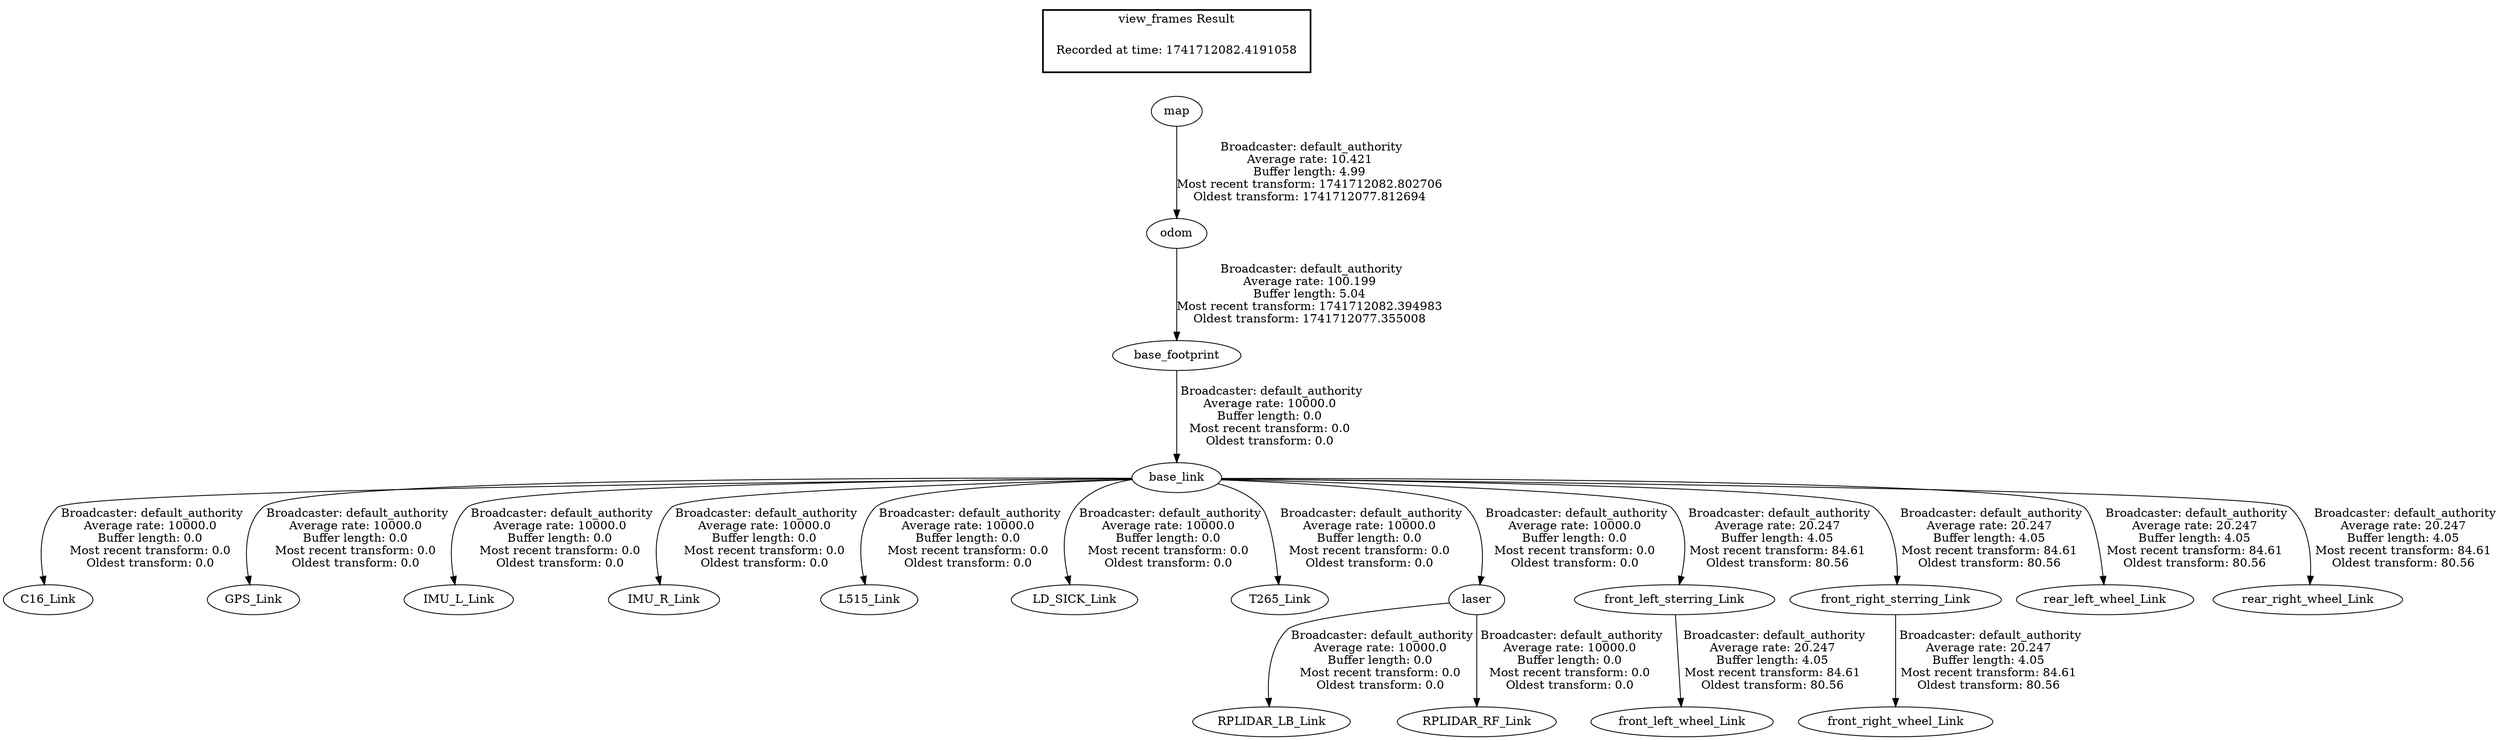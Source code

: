 digraph G {
"odom" -> "base_footprint"[label=" Broadcaster: default_authority\nAverage rate: 100.199\nBuffer length: 5.04\nMost recent transform: 1741712082.394983\nOldest transform: 1741712077.355008\n"];
"map" -> "odom"[label=" Broadcaster: default_authority\nAverage rate: 10.421\nBuffer length: 4.99\nMost recent transform: 1741712082.802706\nOldest transform: 1741712077.812694\n"];
"base_link" -> "C16_Link"[label=" Broadcaster: default_authority\nAverage rate: 10000.0\nBuffer length: 0.0\nMost recent transform: 0.0\nOldest transform: 0.0\n"];
"base_footprint" -> "base_link"[label=" Broadcaster: default_authority\nAverage rate: 10000.0\nBuffer length: 0.0\nMost recent transform: 0.0\nOldest transform: 0.0\n"];
"base_link" -> "GPS_Link"[label=" Broadcaster: default_authority\nAverage rate: 10000.0\nBuffer length: 0.0\nMost recent transform: 0.0\nOldest transform: 0.0\n"];
"base_link" -> "IMU_L_Link"[label=" Broadcaster: default_authority\nAverage rate: 10000.0\nBuffer length: 0.0\nMost recent transform: 0.0\nOldest transform: 0.0\n"];
"base_link" -> "IMU_R_Link"[label=" Broadcaster: default_authority\nAverage rate: 10000.0\nBuffer length: 0.0\nMost recent transform: 0.0\nOldest transform: 0.0\n"];
"base_link" -> "L515_Link"[label=" Broadcaster: default_authority\nAverage rate: 10000.0\nBuffer length: 0.0\nMost recent transform: 0.0\nOldest transform: 0.0\n"];
"base_link" -> "LD_SICK_Link"[label=" Broadcaster: default_authority\nAverage rate: 10000.0\nBuffer length: 0.0\nMost recent transform: 0.0\nOldest transform: 0.0\n"];
"base_link" -> "T265_Link"[label=" Broadcaster: default_authority\nAverage rate: 10000.0\nBuffer length: 0.0\nMost recent transform: 0.0\nOldest transform: 0.0\n"];
"base_link" -> "laser"[label=" Broadcaster: default_authority\nAverage rate: 10000.0\nBuffer length: 0.0\nMost recent transform: 0.0\nOldest transform: 0.0\n"];
"laser" -> "RPLIDAR_LB_Link"[label=" Broadcaster: default_authority\nAverage rate: 10000.0\nBuffer length: 0.0\nMost recent transform: 0.0\nOldest transform: 0.0\n"];
"laser" -> "RPLIDAR_RF_Link"[label=" Broadcaster: default_authority\nAverage rate: 10000.0\nBuffer length: 0.0\nMost recent transform: 0.0\nOldest transform: 0.0\n"];
"base_link" -> "front_left_sterring_Link"[label=" Broadcaster: default_authority\nAverage rate: 20.247\nBuffer length: 4.05\nMost recent transform: 84.61\nOldest transform: 80.56\n"];
"base_link" -> "front_right_sterring_Link"[label=" Broadcaster: default_authority\nAverage rate: 20.247\nBuffer length: 4.05\nMost recent transform: 84.61\nOldest transform: 80.56\n"];
"base_link" -> "rear_left_wheel_Link"[label=" Broadcaster: default_authority\nAverage rate: 20.247\nBuffer length: 4.05\nMost recent transform: 84.61\nOldest transform: 80.56\n"];
"base_link" -> "rear_right_wheel_Link"[label=" Broadcaster: default_authority\nAverage rate: 20.247\nBuffer length: 4.05\nMost recent transform: 84.61\nOldest transform: 80.56\n"];
"front_left_sterring_Link" -> "front_left_wheel_Link"[label=" Broadcaster: default_authority\nAverage rate: 20.247\nBuffer length: 4.05\nMost recent transform: 84.61\nOldest transform: 80.56\n"];
"front_right_sterring_Link" -> "front_right_wheel_Link"[label=" Broadcaster: default_authority\nAverage rate: 20.247\nBuffer length: 4.05\nMost recent transform: 84.61\nOldest transform: 80.56\n"];
edge [style=invis];
 subgraph cluster_legend { style=bold; color=black; label ="view_frames Result";
"Recorded at time: 1741712082.4191058"[ shape=plaintext ] ;
}->"map";
}